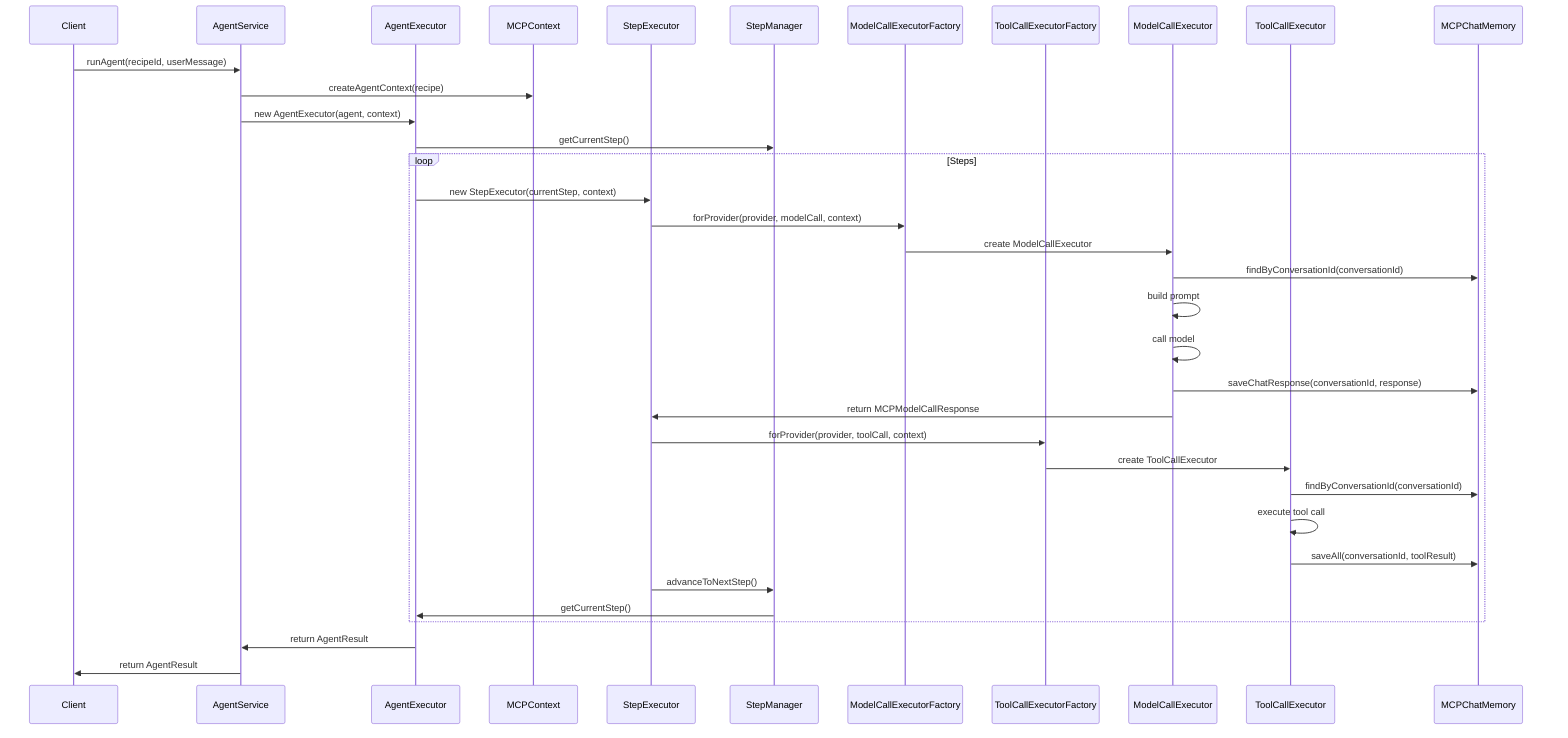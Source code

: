 sequenceDiagram
    participant Client
    participant AgentService
    participant AgentExecutor
    participant MCPContext
    participant StepExecutor
    participant StepManager
    participant ModelCallExecutorFactory
    participant ToolCallExecutorFactory
    participant ModelCallExecutor
    participant ToolCallExecutor
    participant MCPChatMemory

    Client->>AgentService: runAgent(recipeId, userMessage)
    AgentService->>MCPContext: createAgentContext(recipe)
    AgentService->>AgentExecutor: new AgentExecutor(agent, context)
    AgentExecutor->>StepManager: getCurrentStep()
    loop Steps
        AgentExecutor->>StepExecutor: new StepExecutor(currentStep, context)
        StepExecutor->>ModelCallExecutorFactory: forProvider(provider, modelCall, context)
        ModelCallExecutorFactory->>ModelCallExecutor: create ModelCallExecutor
        ModelCallExecutor->>MCPChatMemory: findByConversationId(conversationId)
        ModelCallExecutor->>ModelCallExecutor: build prompt
        ModelCallExecutor->>ModelCallExecutor: call model
        ModelCallExecutor->>MCPChatMemory: saveChatResponse(conversationId, response)
        ModelCallExecutor->>StepExecutor: return MCPModelCallResponse
        StepExecutor->>ToolCallExecutorFactory: forProvider(provider, toolCall, context)
        ToolCallExecutorFactory->>ToolCallExecutor: create ToolCallExecutor
        ToolCallExecutor->>MCPChatMemory: findByConversationId(conversationId)
        ToolCallExecutor->>ToolCallExecutor: execute tool call
        ToolCallExecutor->>MCPChatMemory: saveAll(conversationId, toolResult)
        StepExecutor->>StepManager: advanceToNextStep()
        StepManager->>AgentExecutor: getCurrentStep()
    end
    AgentExecutor->>AgentService: return AgentResult
    AgentService->>Client: return AgentResult